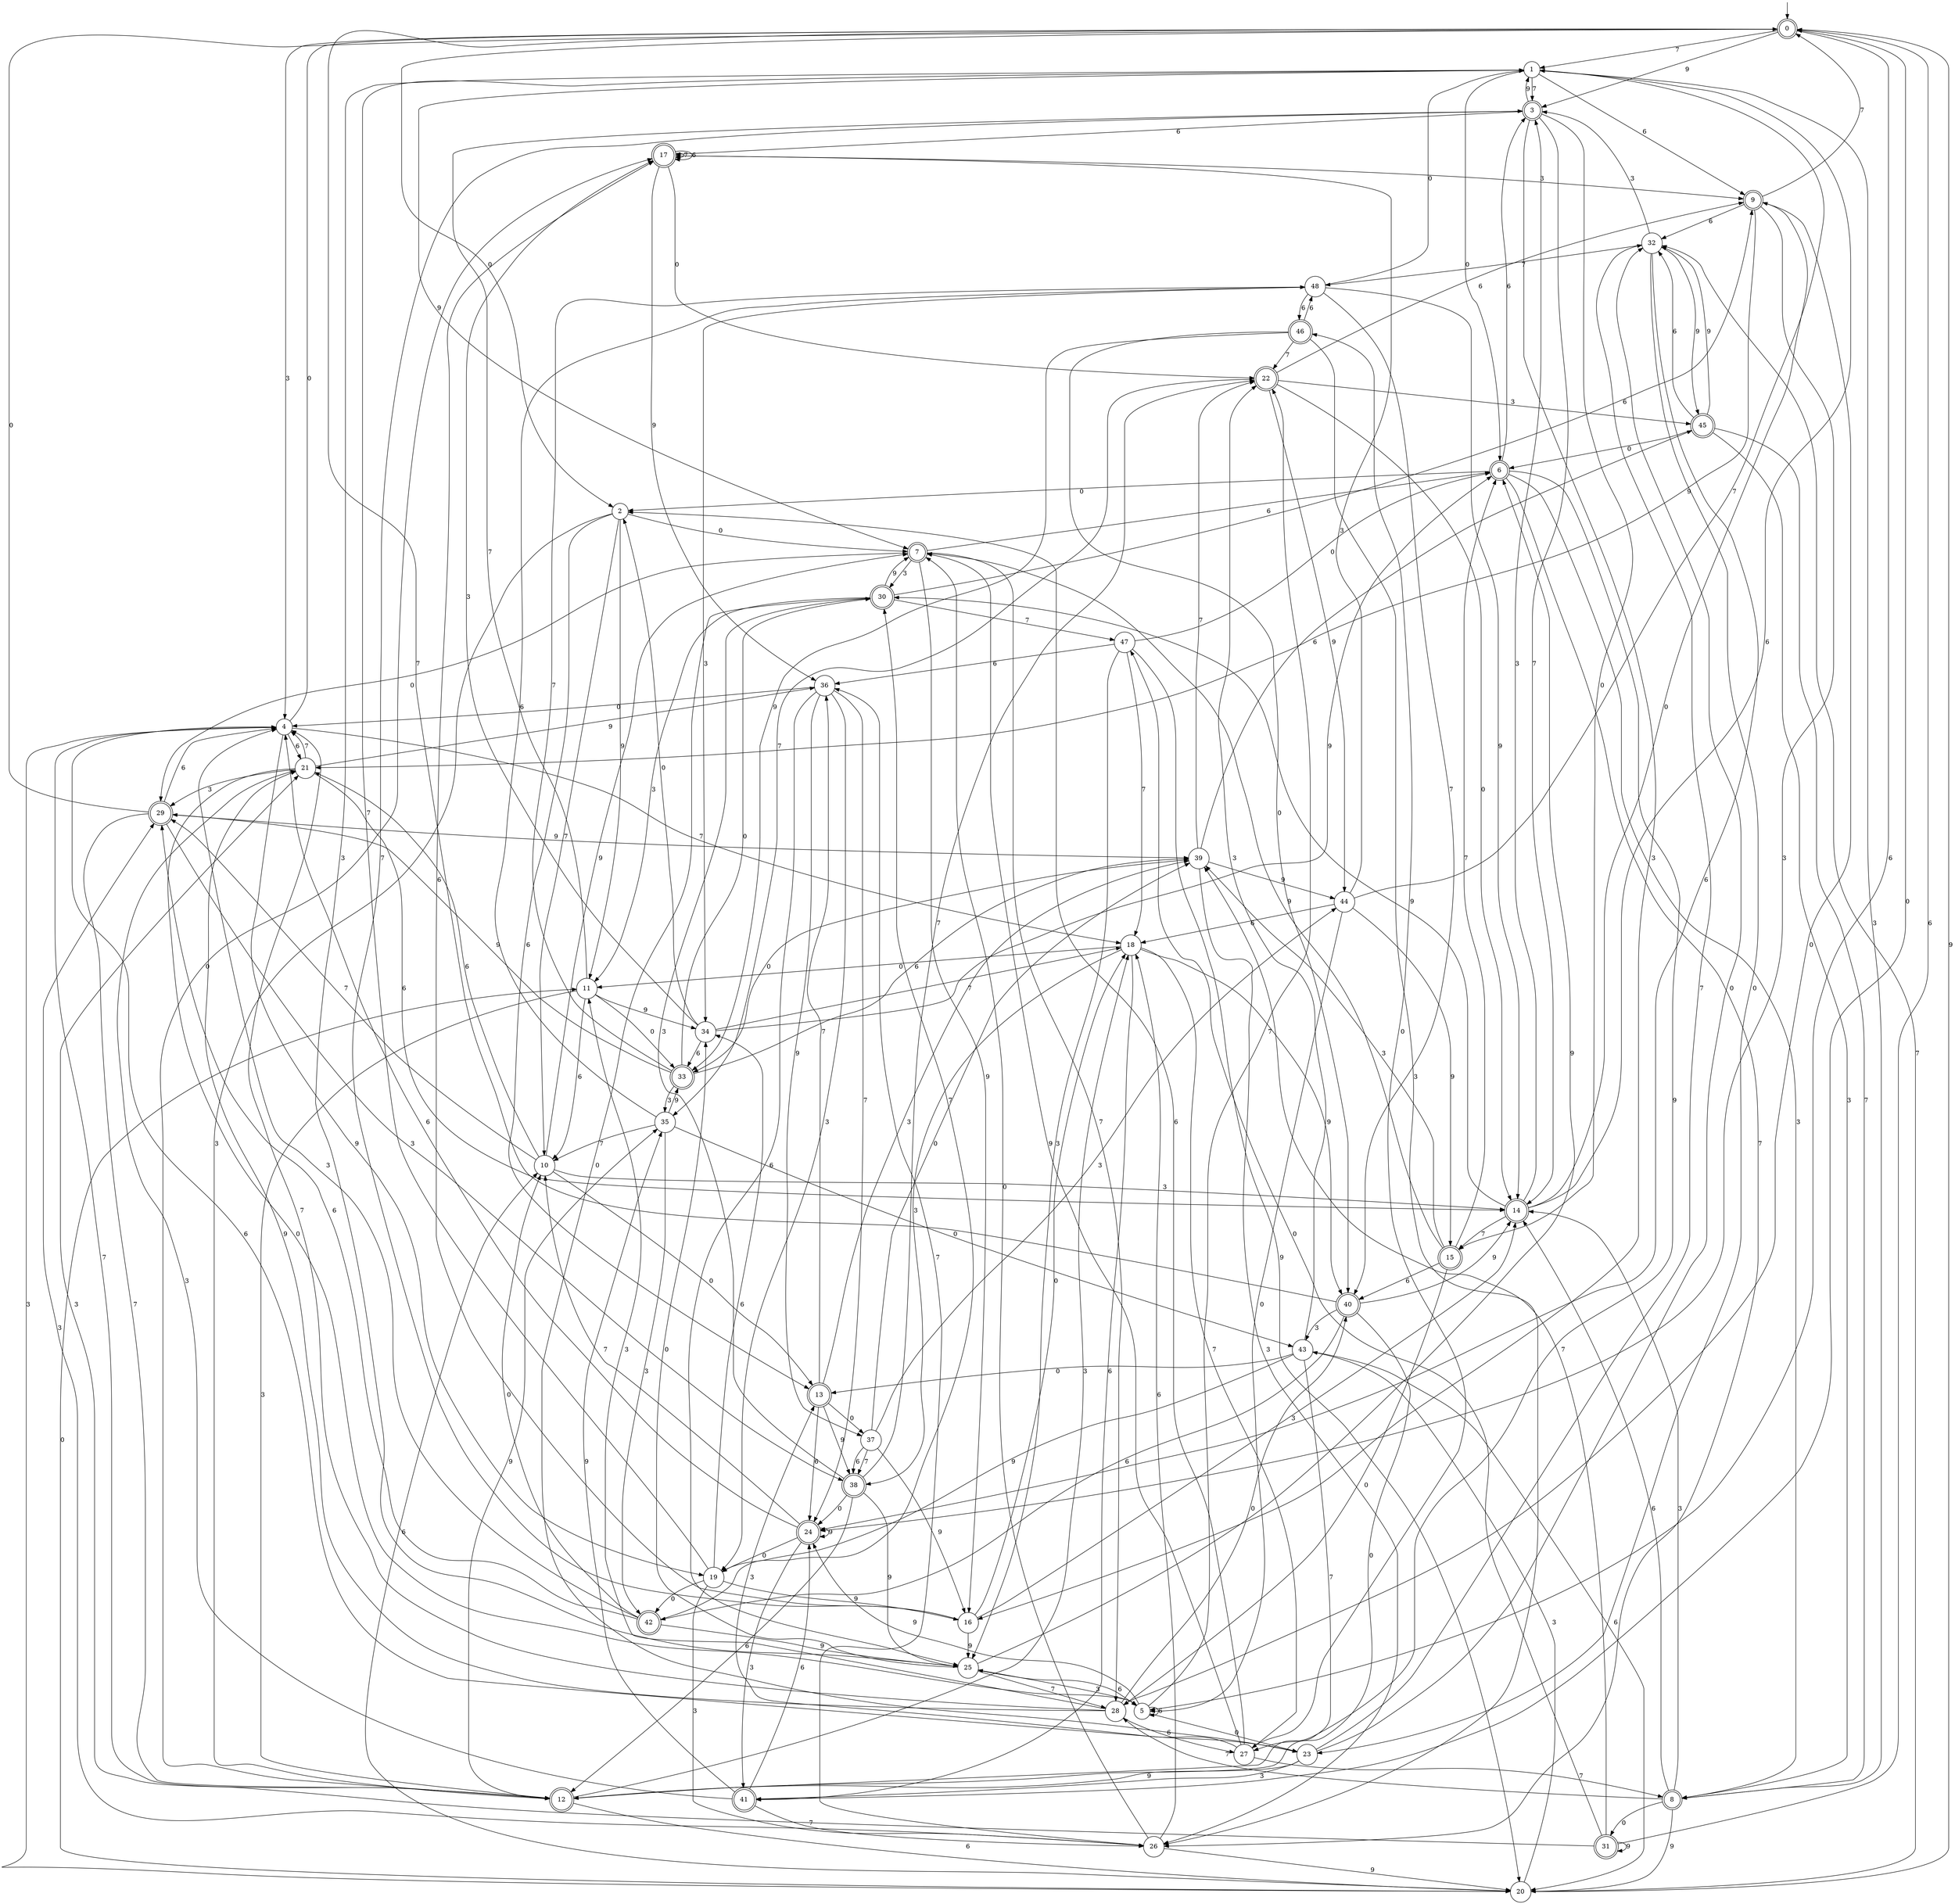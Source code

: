 digraph g {

	s0 [shape="doublecircle" label="0"];
	s1 [shape="circle" label="1"];
	s2 [shape="circle" label="2"];
	s3 [shape="doublecircle" label="3"];
	s4 [shape="circle" label="4"];
	s5 [shape="circle" label="5"];
	s6 [shape="doublecircle" label="6"];
	s7 [shape="doublecircle" label="7"];
	s8 [shape="doublecircle" label="8"];
	s9 [shape="doublecircle" label="9"];
	s10 [shape="circle" label="10"];
	s11 [shape="circle" label="11"];
	s12 [shape="doublecircle" label="12"];
	s13 [shape="doublecircle" label="13"];
	s14 [shape="doublecircle" label="14"];
	s15 [shape="doublecircle" label="15"];
	s16 [shape="circle" label="16"];
	s17 [shape="doublecircle" label="17"];
	s18 [shape="circle" label="18"];
	s19 [shape="circle" label="19"];
	s20 [shape="circle" label="20"];
	s21 [shape="circle" label="21"];
	s22 [shape="doublecircle" label="22"];
	s23 [shape="circle" label="23"];
	s24 [shape="doublecircle" label="24"];
	s25 [shape="circle" label="25"];
	s26 [shape="circle" label="26"];
	s27 [shape="circle" label="27"];
	s28 [shape="circle" label="28"];
	s29 [shape="doublecircle" label="29"];
	s30 [shape="doublecircle" label="30"];
	s31 [shape="doublecircle" label="31"];
	s32 [shape="circle" label="32"];
	s33 [shape="doublecircle" label="33"];
	s34 [shape="circle" label="34"];
	s35 [shape="circle" label="35"];
	s36 [shape="circle" label="36"];
	s37 [shape="circle" label="37"];
	s38 [shape="doublecircle" label="38"];
	s39 [shape="circle" label="39"];
	s40 [shape="doublecircle" label="40"];
	s41 [shape="doublecircle" label="41"];
	s42 [shape="doublecircle" label="42"];
	s43 [shape="circle" label="43"];
	s44 [shape="circle" label="44"];
	s45 [shape="doublecircle" label="45"];
	s46 [shape="doublecircle" label="46"];
	s47 [shape="circle" label="47"];
	s48 [shape="circle" label="48"];
	s0 -> s1 [label="7"];
	s0 -> s2 [label="0"];
	s0 -> s3 [label="9"];
	s0 -> s4 [label="3"];
	s0 -> s5 [label="6"];
	s1 -> s3 [label="7"];
	s1 -> s6 [label="0"];
	s1 -> s7 [label="9"];
	s1 -> s8 [label="3"];
	s1 -> s9 [label="6"];
	s2 -> s10 [label="7"];
	s2 -> s7 [label="0"];
	s2 -> s11 [label="9"];
	s2 -> s12 [label="3"];
	s2 -> s13 [label="6"];
	s3 -> s14 [label="7"];
	s3 -> s15 [label="0"];
	s3 -> s1 [label="9"];
	s3 -> s16 [label="3"];
	s3 -> s17 [label="6"];
	s4 -> s18 [label="7"];
	s4 -> s0 [label="0"];
	s4 -> s19 [label="9"];
	s4 -> s20 [label="3"];
	s4 -> s21 [label="6"];
	s5 -> s22 [label="7"];
	s5 -> s23 [label="0"];
	s5 -> s24 [label="9"];
	s5 -> s25 [label="3"];
	s5 -> s5 [label="6"];
	s6 -> s26 [label="7"];
	s6 -> s2 [label="0"];
	s6 -> s27 [label="9"];
	s6 -> s8 [label="3"];
	s6 -> s3 [label="6"];
	s7 -> s28 [label="7"];
	s7 -> s29 [label="0"];
	s7 -> s16 [label="9"];
	s7 -> s30 [label="3"];
	s7 -> s6 [label="6"];
	s8 -> s28 [label="7"];
	s8 -> s31 [label="0"];
	s8 -> s20 [label="9"];
	s8 -> s14 [label="3"];
	s8 -> s14 [label="6"];
	s9 -> s0 [label="7"];
	s9 -> s28 [label="0"];
	s9 -> s21 [label="9"];
	s9 -> s24 [label="3"];
	s9 -> s32 [label="6"];
	s10 -> s29 [label="7"];
	s10 -> s13 [label="0"];
	s10 -> s7 [label="9"];
	s10 -> s14 [label="3"];
	s10 -> s21 [label="6"];
	s11 -> s3 [label="7"];
	s11 -> s33 [label="0"];
	s11 -> s34 [label="9"];
	s11 -> s12 [label="3"];
	s11 -> s10 [label="6"];
	s12 -> s4 [label="7"];
	s12 -> s17 [label="0"];
	s12 -> s35 [label="9"];
	s12 -> s18 [label="3"];
	s12 -> s20 [label="6"];
	s13 -> s36 [label="7"];
	s13 -> s37 [label="0"];
	s13 -> s38 [label="9"];
	s13 -> s39 [label="3"];
	s13 -> s24 [label="6"];
	s14 -> s15 [label="7"];
	s14 -> s9 [label="0"];
	s14 -> s30 [label="9"];
	s14 -> s3 [label="3"];
	s14 -> s1 [label="6"];
	s15 -> s6 [label="7"];
	s15 -> s28 [label="0"];
	s15 -> s7 [label="9"];
	s15 -> s39 [label="3"];
	s15 -> s40 [label="6"];
	s16 -> s3 [label="7"];
	s16 -> s18 [label="0"];
	s16 -> s25 [label="9"];
	s16 -> s14 [label="3"];
	s16 -> s17 [label="6"];
	s17 -> s17 [label="7"];
	s17 -> s22 [label="0"];
	s17 -> s36 [label="9"];
	s17 -> s9 [label="3"];
	s17 -> s17 [label="6"];
	s18 -> s27 [label="7"];
	s18 -> s11 [label="0"];
	s18 -> s40 [label="9"];
	s18 -> s38 [label="3"];
	s18 -> s41 [label="6"];
	s19 -> s1 [label="7"];
	s19 -> s42 [label="0"];
	s19 -> s16 [label="9"];
	s19 -> s26 [label="3"];
	s19 -> s34 [label="6"];
	s20 -> s32 [label="7"];
	s20 -> s11 [label="0"];
	s20 -> s0 [label="9"];
	s20 -> s43 [label="3"];
	s20 -> s10 [label="6"];
	s21 -> s4 [label="7"];
	s21 -> s5 [label="0"];
	s21 -> s36 [label="9"];
	s21 -> s29 [label="3"];
	s21 -> s14 [label="6"];
	s22 -> s35 [label="7"];
	s22 -> s14 [label="0"];
	s22 -> s44 [label="9"];
	s22 -> s45 [label="3"];
	s22 -> s9 [label="6"];
	s23 -> s32 [label="7"];
	s23 -> s32 [label="0"];
	s23 -> s12 [label="9"];
	s23 -> s41 [label="3"];
	s23 -> s4 [label="6"];
	s24 -> s10 [label="7"];
	s24 -> s19 [label="0"];
	s24 -> s24 [label="9"];
	s24 -> s41 [label="3"];
	s24 -> s4 [label="6"];
	s25 -> s28 [label="7"];
	s25 -> s34 [label="0"];
	s25 -> s6 [label="9"];
	s25 -> s1 [label="3"];
	s25 -> s5 [label="6"];
	s26 -> s36 [label="7"];
	s26 -> s7 [label="0"];
	s26 -> s20 [label="9"];
	s26 -> s29 [label="3"];
	s26 -> s18 [label="6"];
	s27 -> s8 [label="7"];
	s27 -> s46 [label="0"];
	s27 -> s7 [label="9"];
	s27 -> s13 [label="3"];
	s27 -> s2 [label="6"];
	s28 -> s4 [label="7"];
	s28 -> s40 [label="0"];
	s28 -> s21 [label="9"];
	s28 -> s11 [label="3"];
	s28 -> s27 [label="6"];
	s29 -> s12 [label="7"];
	s29 -> s0 [label="0"];
	s29 -> s39 [label="9"];
	s29 -> s38 [label="3"];
	s29 -> s4 [label="6"];
	s30 -> s47 [label="7"];
	s30 -> s23 [label="0"];
	s30 -> s7 [label="9"];
	s30 -> s11 [label="3"];
	s30 -> s9 [label="6"];
	s31 -> s39 [label="7"];
	s31 -> s47 [label="0"];
	s31 -> s31 [label="9"];
	s31 -> s21 [label="3"];
	s31 -> s0 [label="6"];
	s32 -> s48 [label="7"];
	s32 -> s23 [label="0"];
	s32 -> s45 [label="9"];
	s32 -> s3 [label="3"];
	s32 -> s24 [label="6"];
	s33 -> s48 [label="7"];
	s33 -> s30 [label="0"];
	s33 -> s29 [label="9"];
	s33 -> s35 [label="3"];
	s33 -> s39 [label="6"];
	s34 -> s18 [label="7"];
	s34 -> s2 [label="0"];
	s34 -> s6 [label="9"];
	s34 -> s17 [label="3"];
	s34 -> s33 [label="6"];
	s35 -> s10 [label="7"];
	s35 -> s43 [label="0"];
	s35 -> s33 [label="9"];
	s35 -> s42 [label="3"];
	s35 -> s48 [label="6"];
	s36 -> s24 [label="7"];
	s36 -> s4 [label="0"];
	s36 -> s37 [label="9"];
	s36 -> s19 [label="3"];
	s36 -> s25 [label="6"];
	s37 -> s38 [label="7"];
	s37 -> s39 [label="0"];
	s37 -> s16 [label="9"];
	s37 -> s44 [label="3"];
	s37 -> s38 [label="6"];
	s38 -> s22 [label="7"];
	s38 -> s24 [label="0"];
	s38 -> s25 [label="9"];
	s38 -> s30 [label="3"];
	s38 -> s12 [label="6"];
	s39 -> s22 [label="7"];
	s39 -> s33 [label="0"];
	s39 -> s44 [label="9"];
	s39 -> s26 [label="3"];
	s39 -> s45 [label="6"];
	s40 -> s0 [label="7"];
	s40 -> s12 [label="0"];
	s40 -> s14 [label="9"];
	s40 -> s43 [label="3"];
	s40 -> s42 [label="6"];
	s41 -> s26 [label="7"];
	s41 -> s0 [label="0"];
	s41 -> s35 [label="9"];
	s41 -> s21 [label="3"];
	s41 -> s24 [label="6"];
	s42 -> s30 [label="7"];
	s42 -> s10 [label="0"];
	s42 -> s25 [label="9"];
	s42 -> s4 [label="3"];
	s42 -> s29 [label="6"];
	s43 -> s12 [label="7"];
	s43 -> s13 [label="0"];
	s43 -> s19 [label="9"];
	s43 -> s22 [label="3"];
	s43 -> s20 [label="6"];
	s44 -> s1 [label="7"];
	s44 -> s5 [label="0"];
	s44 -> s15 [label="9"];
	s44 -> s17 [label="3"];
	s44 -> s18 [label="6"];
	s45 -> s8 [label="7"];
	s45 -> s6 [label="0"];
	s45 -> s32 [label="9"];
	s45 -> s8 [label="3"];
	s45 -> s32 [label="6"];
	s46 -> s22 [label="7"];
	s46 -> s40 [label="0"];
	s46 -> s33 [label="9"];
	s46 -> s26 [label="3"];
	s46 -> s48 [label="6"];
	s47 -> s18 [label="7"];
	s47 -> s6 [label="0"];
	s47 -> s20 [label="9"];
	s47 -> s25 [label="3"];
	s47 -> s36 [label="6"];
	s48 -> s40 [label="7"];
	s48 -> s1 [label="0"];
	s48 -> s14 [label="9"];
	s48 -> s34 [label="3"];
	s48 -> s46 [label="6"];

__start0 [label="" shape="none" width="0" height="0"];
__start0 -> s0;

}

